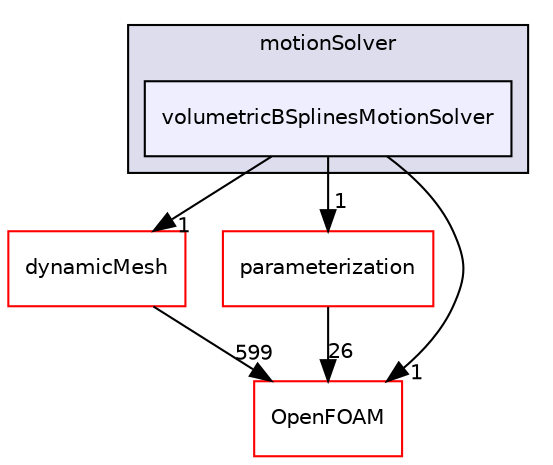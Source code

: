 digraph "src/optimisation/adjointOptimisation/adjoint/dynamicMesh/motionSolver/volumetricBSplinesMotionSolver" {
  bgcolor=transparent;
  compound=true
  node [ fontsize="10", fontname="Helvetica"];
  edge [ labelfontsize="10", labelfontname="Helvetica"];
  subgraph clusterdir_f5cfbca82fa9202469cbc54181740b74 {
    graph [ bgcolor="#ddddee", pencolor="black", label="motionSolver" fontname="Helvetica", fontsize="10", URL="dir_f5cfbca82fa9202469cbc54181740b74.html"]
  dir_2516f970c0a9dcb32a18cab667ffb2dd [shape=box, label="volumetricBSplinesMotionSolver", style="filled", fillcolor="#eeeeff", pencolor="black", URL="dir_2516f970c0a9dcb32a18cab667ffb2dd.html"];
  }
  dir_63742796c427c97a292c80f7db71da36 [shape=box label="dynamicMesh" color="red" URL="dir_63742796c427c97a292c80f7db71da36.html"];
  dir_b99de617d441e60a7bad4cdf0a5e480b [shape=box label="parameterization" color="red" URL="dir_b99de617d441e60a7bad4cdf0a5e480b.html"];
  dir_c5473ff19b20e6ec4dfe5c310b3778a8 [shape=box label="OpenFOAM" color="red" URL="dir_c5473ff19b20e6ec4dfe5c310b3778a8.html"];
  dir_63742796c427c97a292c80f7db71da36->dir_c5473ff19b20e6ec4dfe5c310b3778a8 [headlabel="599", labeldistance=1.5 headhref="dir_000588_002151.html"];
  dir_b99de617d441e60a7bad4cdf0a5e480b->dir_c5473ff19b20e6ec4dfe5c310b3778a8 [headlabel="26", labeldistance=1.5 headhref="dir_002883_002151.html"];
  dir_2516f970c0a9dcb32a18cab667ffb2dd->dir_63742796c427c97a292c80f7db71da36 [headlabel="1", labeldistance=1.5 headhref="dir_002809_000588.html"];
  dir_2516f970c0a9dcb32a18cab667ffb2dd->dir_b99de617d441e60a7bad4cdf0a5e480b [headlabel="1", labeldistance=1.5 headhref="dir_002809_002883.html"];
  dir_2516f970c0a9dcb32a18cab667ffb2dd->dir_c5473ff19b20e6ec4dfe5c310b3778a8 [headlabel="1", labeldistance=1.5 headhref="dir_002809_002151.html"];
}
